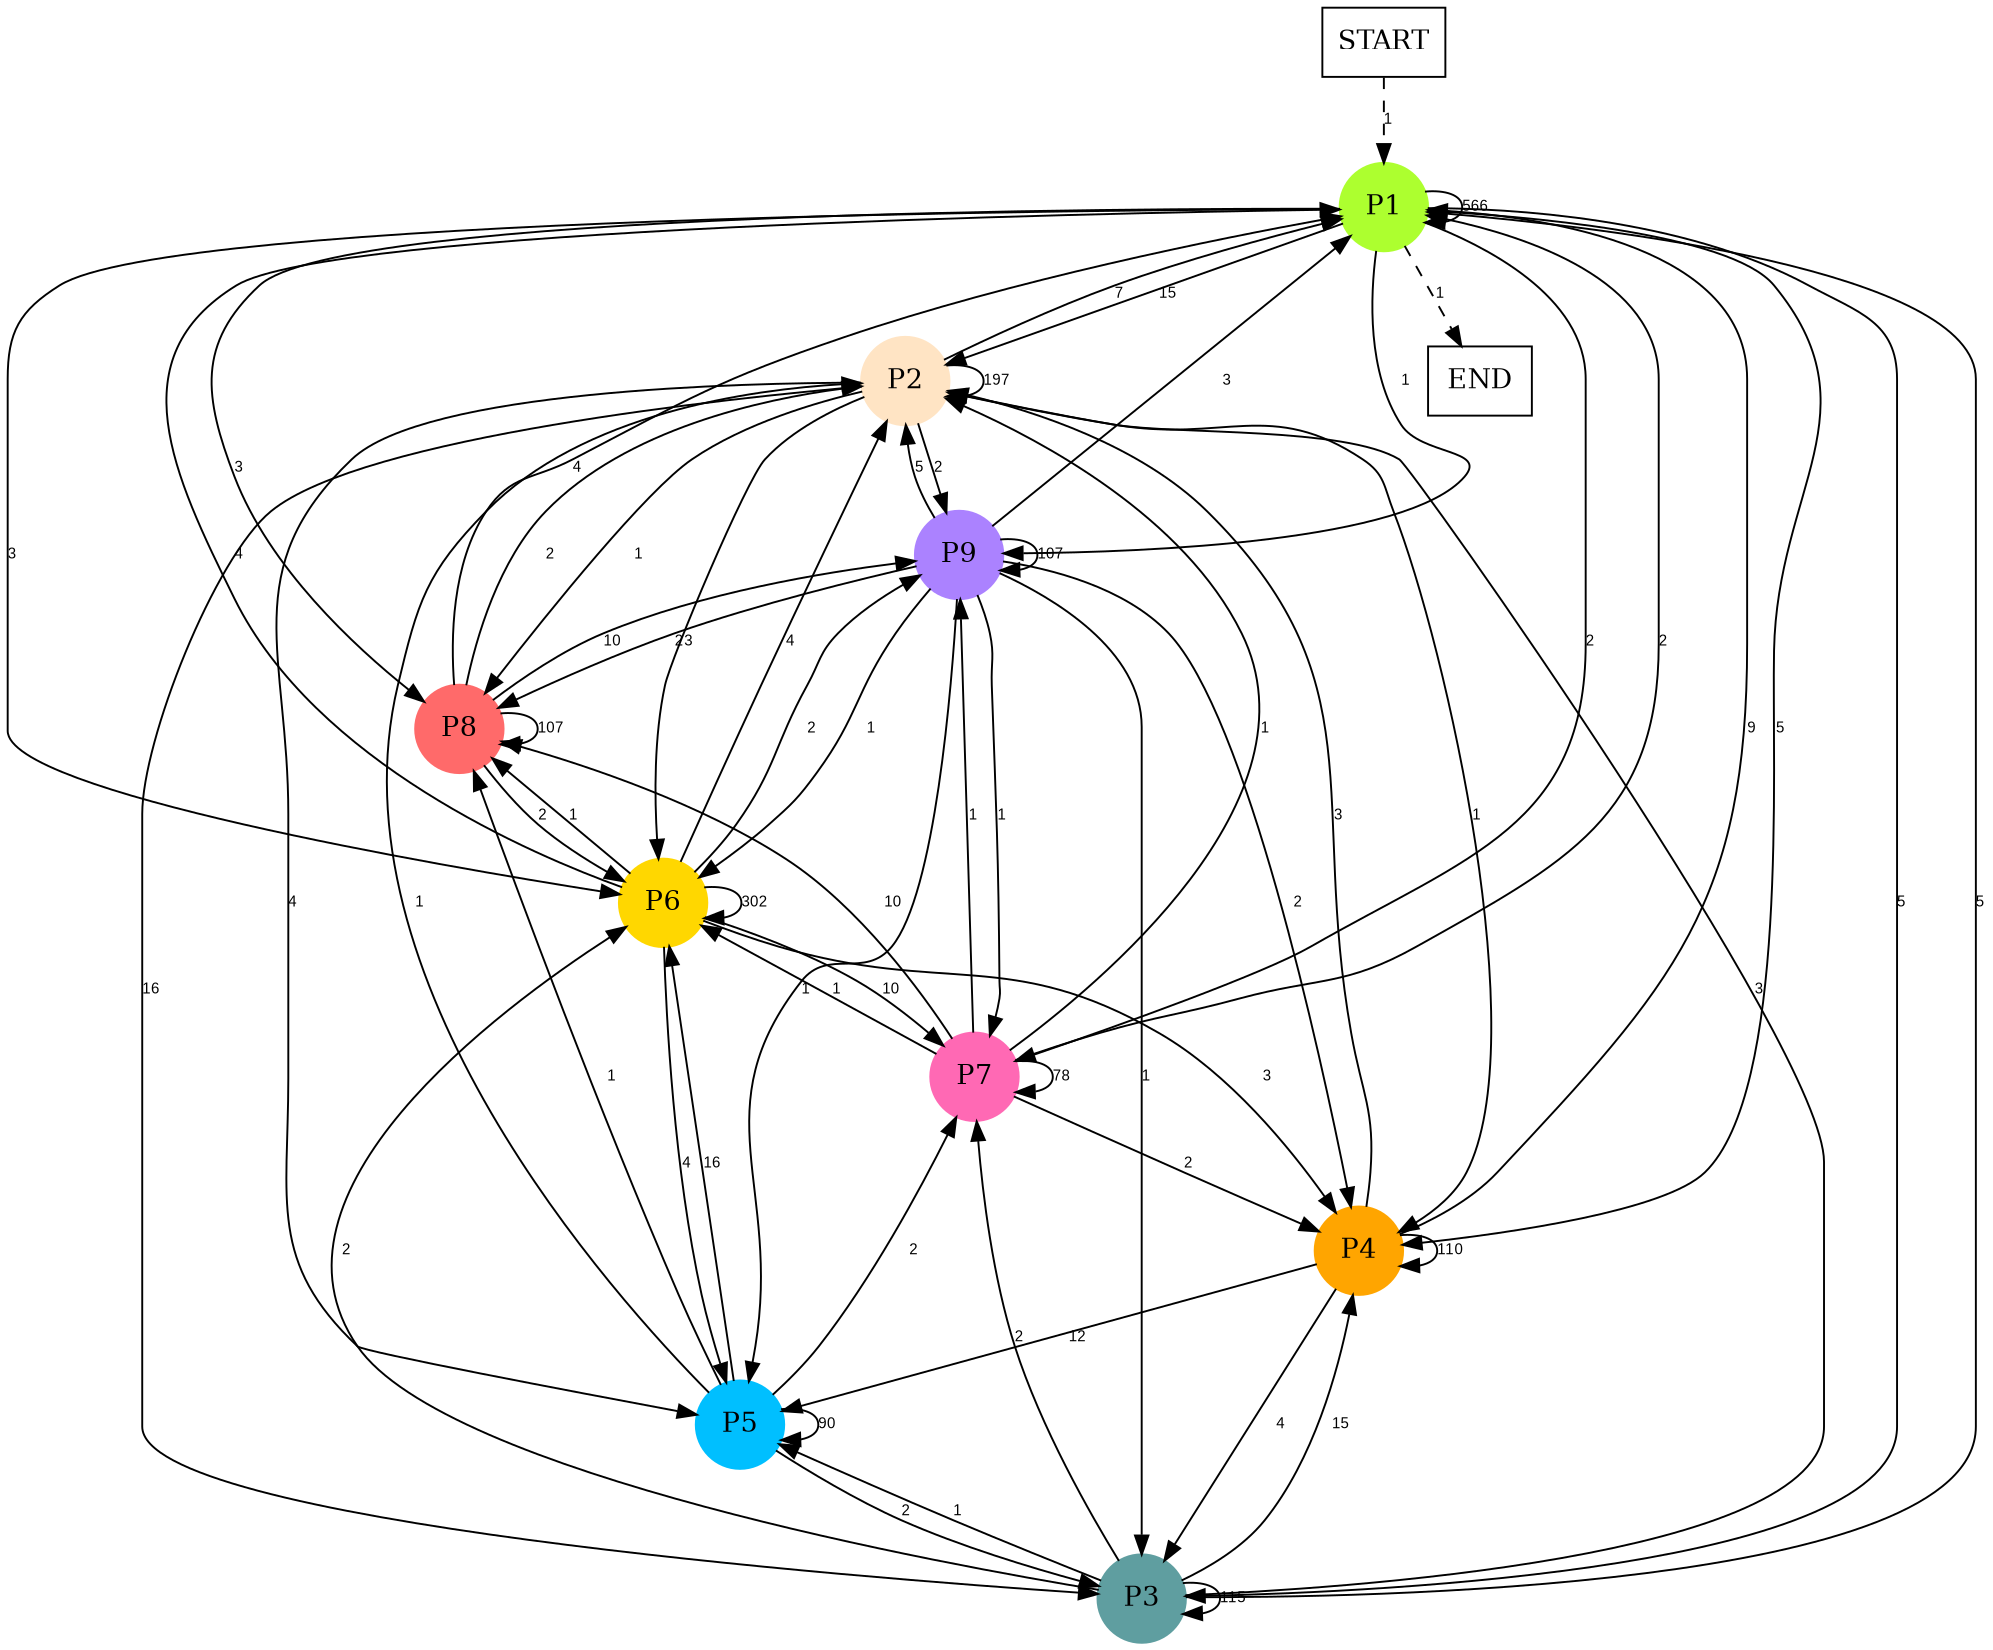 digraph graphname {
	dpi = 150
	size="16,11!";
	margin = 0;
"P1" [shape=circle, color=greenyellow, style=filled]"P2" [shape=circle, color=bisque, style=filled]"P3" [shape=circle, color=cadetblue, style=filled]"P4" [shape=circle, color=orange, style=filled]"P5" [shape=circle, color=deepskyblue, style=filled]"P6" [shape=circle, color=gold, style=filled]"P7" [shape=circle, color=hotpink, style=filled]"P8" [shape=circle, color=indianred1, style=filled]"P9" [shape=circle, color=mediumpurple1, style=filled]"START" [shape=box, fillcolor=white, style=filled, color=black]"END" [shape=box, fillcolor=white, style=filled, color=black]"P1" -> "P1" [ label ="566" labelfloat=false fontname="Arial" fontsize=8]
"P1" -> "P2" [ label ="15" labelfloat=false fontname="Arial" fontsize=8]
"P1" -> "P3" [ label ="5" labelfloat=false fontname="Arial" fontsize=8]
"P1" -> "P4" [ label ="5" labelfloat=false fontname="Arial" fontsize=8]
"P1" -> "P6" [ label ="3" labelfloat=false fontname="Arial" fontsize=8]
"P1" -> "P7" [ label ="2" labelfloat=false fontname="Arial" fontsize=8]
"P1" -> "P8" [ label ="3" labelfloat=false fontname="Arial" fontsize=8]
"P1" -> "P9" [ label ="1" labelfloat=false fontname="Arial" fontsize=8]
"P1" -> "END" [ style = dashed label ="1" labelfloat=false fontname="Arial" fontsize=8]
"P2" -> "P1" [ label ="7" labelfloat=false fontname="Arial" fontsize=8]
"P2" -> "P2" [ label ="197" labelfloat=false fontname="Arial" fontsize=8]
"P2" -> "P3" [ label ="16" labelfloat=false fontname="Arial" fontsize=8]
"P2" -> "P4" [ label ="1" labelfloat=false fontname="Arial" fontsize=8]
"P2" -> "P5" [ label ="4" labelfloat=false fontname="Arial" fontsize=8]
"P2" -> "P6" [ label ="3" labelfloat=false fontname="Arial" fontsize=8]
"P2" -> "P8" [ label ="1" labelfloat=false fontname="Arial" fontsize=8]
"P2" -> "P9" [ label ="2" labelfloat=false fontname="Arial" fontsize=8]
"P3" -> "P1" [ label ="5" labelfloat=false fontname="Arial" fontsize=8]
"P3" -> "P2" [ label ="3" labelfloat=false fontname="Arial" fontsize=8]
"P3" -> "P3" [ label ="115" labelfloat=false fontname="Arial" fontsize=8]
"P3" -> "P4" [ label ="15" labelfloat=false fontname="Arial" fontsize=8]
"P3" -> "P5" [ label ="1" labelfloat=false fontname="Arial" fontsize=8]
"P3" -> "P6" [ label ="2" labelfloat=false fontname="Arial" fontsize=8]
"P3" -> "P7" [ label ="2" labelfloat=false fontname="Arial" fontsize=8]
"P4" -> "P1" [ label ="9" labelfloat=false fontname="Arial" fontsize=8]
"P4" -> "P2" [ label ="3" labelfloat=false fontname="Arial" fontsize=8]
"P4" -> "P3" [ label ="4" labelfloat=false fontname="Arial" fontsize=8]
"P4" -> "P4" [ label ="110" labelfloat=false fontname="Arial" fontsize=8]
"P4" -> "P5" [ label ="12" labelfloat=false fontname="Arial" fontsize=8]
"P5" -> "P2" [ label ="1" labelfloat=false fontname="Arial" fontsize=8]
"P5" -> "P3" [ label ="2" labelfloat=false fontname="Arial" fontsize=8]
"P5" -> "P5" [ label ="90" labelfloat=false fontname="Arial" fontsize=8]
"P5" -> "P6" [ label ="16" labelfloat=false fontname="Arial" fontsize=8]
"P5" -> "P7" [ label ="2" labelfloat=false fontname="Arial" fontsize=8]
"P5" -> "P8" [ label ="1" labelfloat=false fontname="Arial" fontsize=8]
"P6" -> "P1" [ label ="4" labelfloat=false fontname="Arial" fontsize=8]
"P6" -> "P2" [ label ="4" labelfloat=false fontname="Arial" fontsize=8]
"P6" -> "P4" [ label ="3" labelfloat=false fontname="Arial" fontsize=8]
"P6" -> "P5" [ label ="4" labelfloat=false fontname="Arial" fontsize=8]
"P6" -> "P6" [ label ="302" labelfloat=false fontname="Arial" fontsize=8]
"P6" -> "P7" [ label ="10" labelfloat=false fontname="Arial" fontsize=8]
"P6" -> "P8" [ label ="1" labelfloat=false fontname="Arial" fontsize=8]
"P6" -> "P9" [ label ="2" labelfloat=false fontname="Arial" fontsize=8]
"P7" -> "P1" [ label ="2" labelfloat=false fontname="Arial" fontsize=8]
"P7" -> "P2" [ label ="1" labelfloat=false fontname="Arial" fontsize=8]
"P7" -> "P4" [ label ="2" labelfloat=false fontname="Arial" fontsize=8]
"P7" -> "P6" [ label ="1" labelfloat=false fontname="Arial" fontsize=8]
"P7" -> "P7" [ label ="78" labelfloat=false fontname="Arial" fontsize=8]
"P7" -> "P8" [ label ="10" labelfloat=false fontname="Arial" fontsize=8]
"P7" -> "P9" [ label ="1" labelfloat=false fontname="Arial" fontsize=8]
"P8" -> "P1" [ label ="4" labelfloat=false fontname="Arial" fontsize=8]
"P8" -> "P2" [ label ="2" labelfloat=false fontname="Arial" fontsize=8]
"P8" -> "P6" [ label ="2" labelfloat=false fontname="Arial" fontsize=8]
"P8" -> "P8" [ label ="107" labelfloat=false fontname="Arial" fontsize=8]
"P8" -> "P9" [ label ="10" labelfloat=false fontname="Arial" fontsize=8]
"P9" -> "P1" [ label ="3" labelfloat=false fontname="Arial" fontsize=8]
"P9" -> "P2" [ label ="5" labelfloat=false fontname="Arial" fontsize=8]
"P9" -> "P3" [ label ="1" labelfloat=false fontname="Arial" fontsize=8]
"P9" -> "P4" [ label ="2" labelfloat=false fontname="Arial" fontsize=8]
"P9" -> "P5" [ label ="1" labelfloat=false fontname="Arial" fontsize=8]
"P9" -> "P6" [ label ="1" labelfloat=false fontname="Arial" fontsize=8]
"P9" -> "P7" [ label ="1" labelfloat=false fontname="Arial" fontsize=8]
"P9" -> "P8" [ label ="2" labelfloat=false fontname="Arial" fontsize=8]
"P9" -> "P9" [ label ="107" labelfloat=false fontname="Arial" fontsize=8]
"START" -> "P1" [ style = dashed label ="1" labelfloat=false fontname="Arial" fontsize=8]
}
